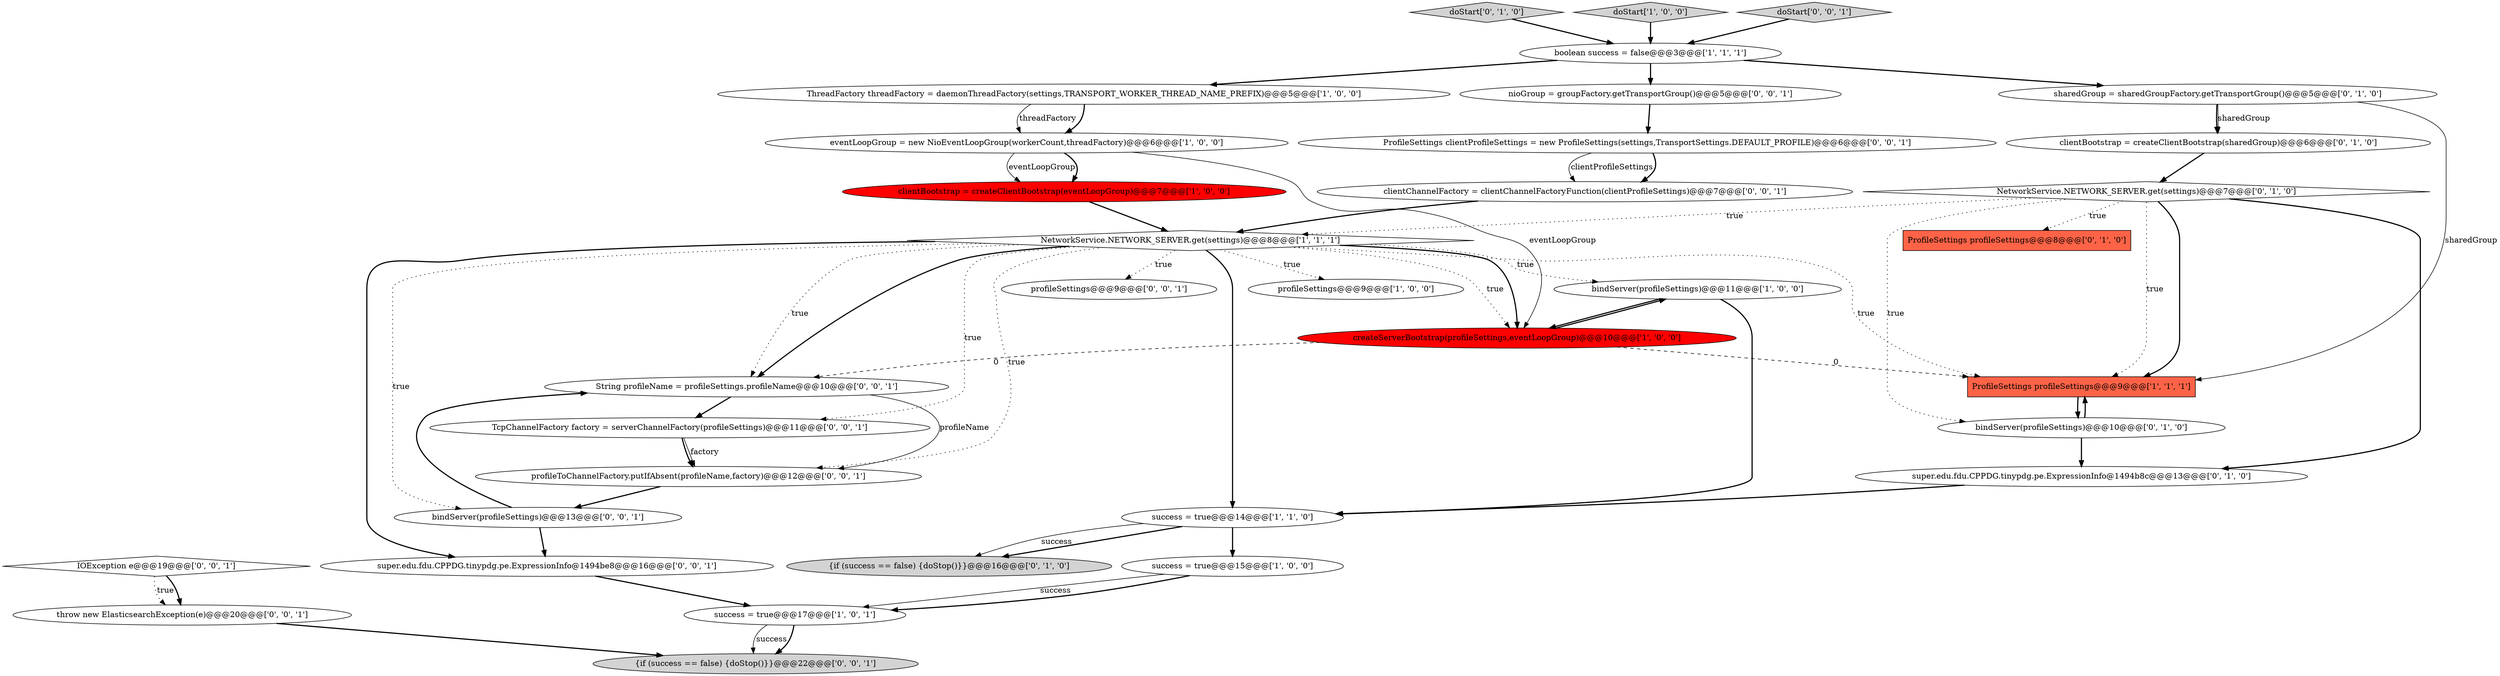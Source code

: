 digraph {
25 [style = filled, label = "{if (success == false) {doStop()}}@@@22@@@['0', '0', '1']", fillcolor = lightgray, shape = ellipse image = "AAA0AAABBB3BBB"];
27 [style = filled, label = "clientChannelFactory = clientChannelFactoryFunction(clientProfileSettings)@@@7@@@['0', '0', '1']", fillcolor = white, shape = ellipse image = "AAA0AAABBB3BBB"];
3 [style = filled, label = "bindServer(profileSettings)@@@11@@@['1', '0', '0']", fillcolor = white, shape = ellipse image = "AAA0AAABBB1BBB"];
17 [style = filled, label = "clientBootstrap = createClientBootstrap(sharedGroup)@@@6@@@['0', '1', '0']", fillcolor = white, shape = ellipse image = "AAA0AAABBB2BBB"];
30 [style = filled, label = "TcpChannelFactory factory = serverChannelFactory(profileSettings)@@@11@@@['0', '0', '1']", fillcolor = white, shape = ellipse image = "AAA0AAABBB3BBB"];
33 [style = filled, label = "IOException e@@@19@@@['0', '0', '1']", fillcolor = white, shape = diamond image = "AAA0AAABBB3BBB"];
10 [style = filled, label = "eventLoopGroup = new NioEventLoopGroup(workerCount,threadFactory)@@@6@@@['1', '0', '0']", fillcolor = white, shape = ellipse image = "AAA0AAABBB1BBB"];
13 [style = filled, label = "doStart['0', '1', '0']", fillcolor = lightgray, shape = diamond image = "AAA0AAABBB2BBB"];
24 [style = filled, label = "profileToChannelFactory.putIfAbsent(profileName,factory)@@@12@@@['0', '0', '1']", fillcolor = white, shape = ellipse image = "AAA0AAABBB3BBB"];
31 [style = filled, label = "profileSettings@@@9@@@['0', '0', '1']", fillcolor = white, shape = ellipse image = "AAA0AAABBB3BBB"];
26 [style = filled, label = "bindServer(profileSettings)@@@13@@@['0', '0', '1']", fillcolor = white, shape = ellipse image = "AAA0AAABBB3BBB"];
11 [style = filled, label = "ProfileSettings profileSettings@@@9@@@['1', '1', '1']", fillcolor = tomato, shape = box image = "AAA0AAABBB1BBB"];
22 [style = filled, label = "throw new ElasticsearchException(e)@@@20@@@['0', '0', '1']", fillcolor = white, shape = ellipse image = "AAA0AAABBB3BBB"];
4 [style = filled, label = "doStart['1', '0', '0']", fillcolor = lightgray, shape = diamond image = "AAA0AAABBB1BBB"];
21 [style = filled, label = "doStart['0', '0', '1']", fillcolor = lightgray, shape = diamond image = "AAA0AAABBB3BBB"];
14 [style = filled, label = "{if (success == false) {doStop()}}@@@16@@@['0', '1', '0']", fillcolor = lightgray, shape = ellipse image = "AAA0AAABBB2BBB"];
0 [style = filled, label = "success = true@@@15@@@['1', '0', '0']", fillcolor = white, shape = ellipse image = "AAA0AAABBB1BBB"];
15 [style = filled, label = "ProfileSettings profileSettings@@@8@@@['0', '1', '0']", fillcolor = tomato, shape = box image = "AAA0AAABBB2BBB"];
23 [style = filled, label = "nioGroup = groupFactory.getTransportGroup()@@@5@@@['0', '0', '1']", fillcolor = white, shape = ellipse image = "AAA0AAABBB3BBB"];
9 [style = filled, label = "profileSettings@@@9@@@['1', '0', '0']", fillcolor = white, shape = ellipse image = "AAA0AAABBB1BBB"];
19 [style = filled, label = "super.edu.fdu.CPPDG.tinypdg.pe.ExpressionInfo@1494b8c@@@13@@@['0', '1', '0']", fillcolor = white, shape = ellipse image = "AAA0AAABBB2BBB"];
2 [style = filled, label = "NetworkService.NETWORK_SERVER.get(settings)@@@8@@@['1', '1', '1']", fillcolor = white, shape = diamond image = "AAA0AAABBB1BBB"];
5 [style = filled, label = "success = true@@@14@@@['1', '1', '0']", fillcolor = white, shape = ellipse image = "AAA0AAABBB1BBB"];
29 [style = filled, label = "String profileName = profileSettings.profileName@@@10@@@['0', '0', '1']", fillcolor = white, shape = ellipse image = "AAA0AAABBB3BBB"];
1 [style = filled, label = "clientBootstrap = createClientBootstrap(eventLoopGroup)@@@7@@@['1', '0', '0']", fillcolor = red, shape = ellipse image = "AAA1AAABBB1BBB"];
6 [style = filled, label = "createServerBootstrap(profileSettings,eventLoopGroup)@@@10@@@['1', '0', '0']", fillcolor = red, shape = ellipse image = "AAA1AAABBB1BBB"];
8 [style = filled, label = "ThreadFactory threadFactory = daemonThreadFactory(settings,TRANSPORT_WORKER_THREAD_NAME_PREFIX)@@@5@@@['1', '0', '0']", fillcolor = white, shape = ellipse image = "AAA0AAABBB1BBB"];
18 [style = filled, label = "sharedGroup = sharedGroupFactory.getTransportGroup()@@@5@@@['0', '1', '0']", fillcolor = white, shape = ellipse image = "AAA0AAABBB2BBB"];
32 [style = filled, label = "super.edu.fdu.CPPDG.tinypdg.pe.ExpressionInfo@1494be8@@@16@@@['0', '0', '1']", fillcolor = white, shape = ellipse image = "AAA0AAABBB3BBB"];
7 [style = filled, label = "success = true@@@17@@@['1', '0', '1']", fillcolor = white, shape = ellipse image = "AAA0AAABBB1BBB"];
12 [style = filled, label = "boolean success = false@@@3@@@['1', '1', '1']", fillcolor = white, shape = ellipse image = "AAA0AAABBB1BBB"];
28 [style = filled, label = "ProfileSettings clientProfileSettings = new ProfileSettings(settings,TransportSettings.DEFAULT_PROFILE)@@@6@@@['0', '0', '1']", fillcolor = white, shape = ellipse image = "AAA0AAABBB3BBB"];
16 [style = filled, label = "NetworkService.NETWORK_SERVER.get(settings)@@@7@@@['0', '1', '0']", fillcolor = white, shape = diamond image = "AAA0AAABBB2BBB"];
20 [style = filled, label = "bindServer(profileSettings)@@@10@@@['0', '1', '0']", fillcolor = white, shape = ellipse image = "AAA0AAABBB2BBB"];
2->3 [style = dotted, label="true"];
6->3 [style = bold, label=""];
8->10 [style = bold, label=""];
11->20 [style = bold, label=""];
30->24 [style = bold, label=""];
22->25 [style = bold, label=""];
18->17 [style = solid, label="sharedGroup"];
16->11 [style = bold, label=""];
26->32 [style = bold, label=""];
16->2 [style = dotted, label="true"];
29->30 [style = bold, label=""];
2->29 [style = dotted, label="true"];
2->6 [style = bold, label=""];
2->24 [style = dotted, label="true"];
26->29 [style = bold, label=""];
16->15 [style = dotted, label="true"];
30->24 [style = solid, label="factory"];
6->11 [style = dashed, label="0"];
18->11 [style = solid, label="sharedGroup"];
28->27 [style = solid, label="clientProfileSettings"];
18->17 [style = bold, label=""];
29->24 [style = solid, label="profileName"];
3->6 [style = bold, label=""];
16->20 [style = dotted, label="true"];
32->7 [style = bold, label=""];
2->30 [style = dotted, label="true"];
5->14 [style = bold, label=""];
16->19 [style = bold, label=""];
0->7 [style = solid, label="success"];
2->31 [style = dotted, label="true"];
7->25 [style = solid, label="success"];
8->10 [style = solid, label="threadFactory"];
0->7 [style = bold, label=""];
21->12 [style = bold, label=""];
2->11 [style = dotted, label="true"];
23->28 [style = bold, label=""];
19->5 [style = bold, label=""];
10->6 [style = solid, label="eventLoopGroup"];
24->26 [style = bold, label=""];
3->5 [style = bold, label=""];
13->12 [style = bold, label=""];
5->14 [style = solid, label="success"];
2->9 [style = dotted, label="true"];
6->29 [style = dashed, label="0"];
5->0 [style = bold, label=""];
2->6 [style = dotted, label="true"];
12->8 [style = bold, label=""];
12->18 [style = bold, label=""];
4->12 [style = bold, label=""];
2->26 [style = dotted, label="true"];
1->2 [style = bold, label=""];
12->23 [style = bold, label=""];
2->32 [style = bold, label=""];
28->27 [style = bold, label=""];
7->25 [style = bold, label=""];
10->1 [style = solid, label="eventLoopGroup"];
20->19 [style = bold, label=""];
10->1 [style = bold, label=""];
2->29 [style = bold, label=""];
16->11 [style = dotted, label="true"];
33->22 [style = dotted, label="true"];
27->2 [style = bold, label=""];
33->22 [style = bold, label=""];
17->16 [style = bold, label=""];
2->5 [style = bold, label=""];
20->11 [style = bold, label=""];
}
